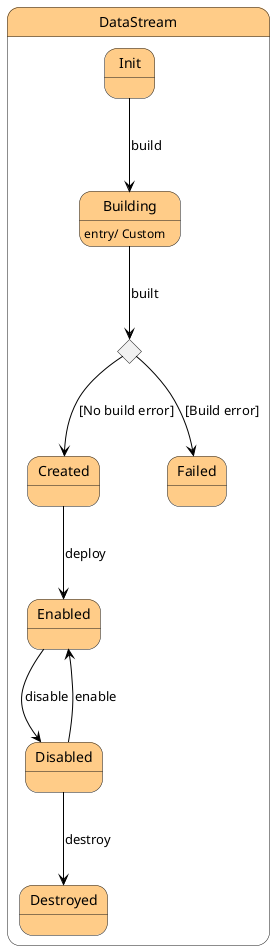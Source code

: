 @startuml



state DataStream #ffcc88 {

    state Init #ffcc88 {
    }

    state Building #ffcc88 {
    }

    state Created #ffcc88 {
    }

    state Disabled #ffcc88 {
    }

    state Enabled #ffcc88 {
    }

    state Failed #ffcc88 {
    }

    state Destroyed #ffcc88 {
    }




Init -[#black]--> Building : build

Building: entry/ Custom

state builtCondition <<choice>>
Building -[#black]--> builtCondition : built

builtCondition -[#black]--> Created: [No build error]

builtCondition -[#black]--> Failed: [Build error]

Created -[#black]--> Enabled : deploy

Disabled -[#black]--> Enabled : enable

Disabled -[#black]--> Destroyed : destroy

Enabled -[#black]--> Disabled : disable

}


@enduml
